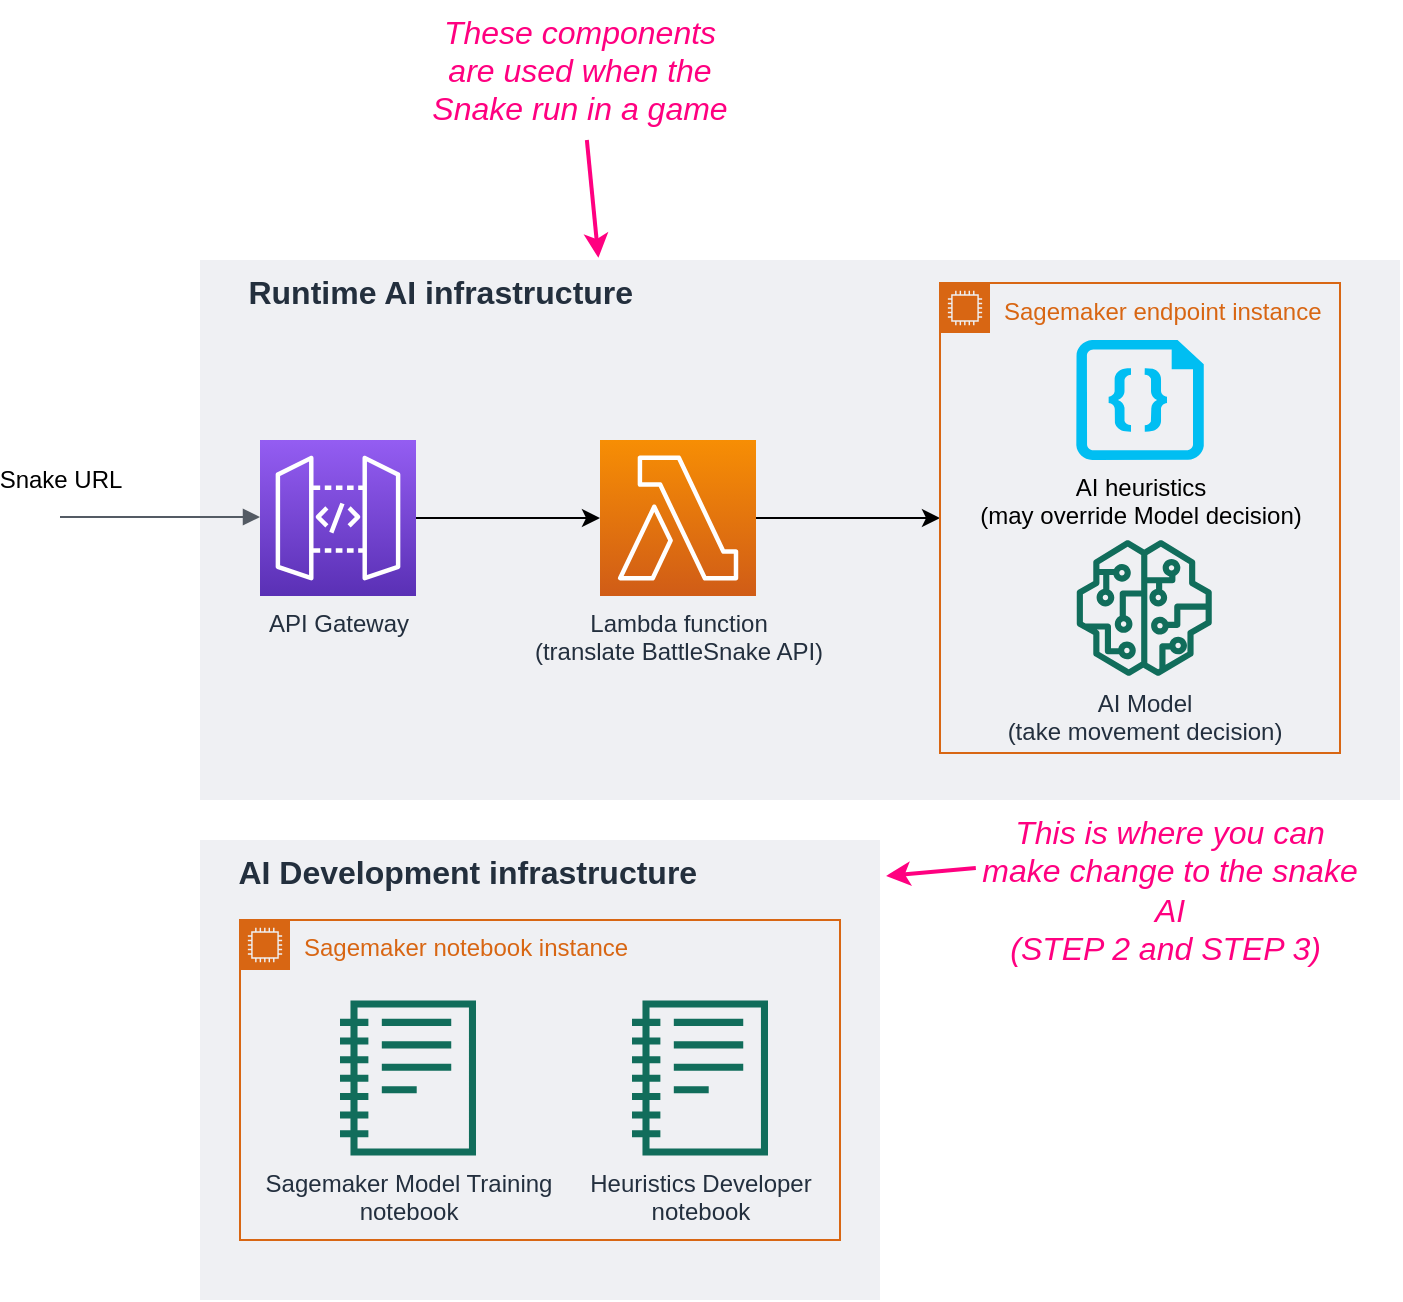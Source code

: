 <mxfile version="12.6.5" type="device"><diagram id="ZzVT74-ySy08plrz5gIh" name="Page-1"><mxGraphModel dx="742" dy="1680" grid="1" gridSize="10" guides="0" tooltips="1" connect="0" arrows="1" fold="1" page="1" pageScale="1" pageWidth="850" pageHeight="1100" math="0" shadow="0"><root><mxCell id="0"/><mxCell id="1" parent="0"/><mxCell id="iQdm61aBHo55me-ZSA1G-16" value="    AI Development infrastructure" style="fillColor=#EFF0F3;strokeColor=none;dashed=0;verticalAlign=top;fontStyle=1;fontColor=#232F3D;align=left;fontSize=16;" parent="1" vertex="1"><mxGeometry x="160" y="350" width="340" height="230" as="geometry"/></mxCell><mxCell id="iQdm61aBHo55me-ZSA1G-15" value="     Runtime AI infrastructure" style="fillColor=#EFF0F3;strokeColor=none;dashed=0;verticalAlign=top;fontStyle=1;fontColor=#232F3D;align=left;fontSize=16;" parent="1" vertex="1"><mxGeometry x="160" y="60" width="600" height="270" as="geometry"/></mxCell><mxCell id="iQdm61aBHo55me-ZSA1G-7" value="Sagemaker notebook instance" style="points=[[0,0],[0.25,0],[0.5,0],[0.75,0],[1,0],[1,0.25],[1,0.5],[1,0.75],[1,1],[0.75,1],[0.5,1],[0.25,1],[0,1],[0,0.75],[0,0.5],[0,0.25]];outlineConnect=0;gradientColor=none;html=1;whiteSpace=wrap;fontSize=12;fontStyle=0;shape=mxgraph.aws4.group;grIcon=mxgraph.aws4.group_ec2_instance_contents;strokeColor=#D86613;fillColor=none;verticalAlign=top;align=left;spacingLeft=30;fontColor=#D86613;dashed=0;" parent="1" vertex="1"><mxGeometry x="180" y="390" width="300" height="160" as="geometry"/></mxCell><mxCell id="iQdm61aBHo55me-ZSA1G-3" style="edgeStyle=orthogonalEdgeStyle;rounded=0;orthogonalLoop=1;jettySize=auto;html=1;entryX=0;entryY=0.5;entryDx=0;entryDy=0;" parent="1" source="7L7diPhrWa-rquCVVhbz-1" target="iQdm61aBHo55me-ZSA1G-1" edge="1"><mxGeometry relative="1" as="geometry"/></mxCell><mxCell id="7L7diPhrWa-rquCVVhbz-1" value="Lambda function&lt;br&gt;(translate BattleSnake API)" style="outlineConnect=0;fontColor=#232F3E;gradientColor=#F78E04;gradientDirection=north;fillColor=#D05C17;strokeColor=#ffffff;dashed=0;verticalLabelPosition=bottom;verticalAlign=top;align=center;html=1;fontSize=12;fontStyle=0;aspect=fixed;shape=mxgraph.aws4.resourceIcon;resIcon=mxgraph.aws4.lambda;" parent="1" vertex="1"><mxGeometry x="360" y="150" width="78" height="78" as="geometry"/></mxCell><mxCell id="7L7diPhrWa-rquCVVhbz-3" style="edgeStyle=orthogonalEdgeStyle;rounded=0;orthogonalLoop=1;jettySize=auto;html=1;" parent="1" source="7L7diPhrWa-rquCVVhbz-2" target="7L7diPhrWa-rquCVVhbz-1" edge="1"><mxGeometry relative="1" as="geometry"/></mxCell><mxCell id="7L7diPhrWa-rquCVVhbz-2" value="API Gateway" style="outlineConnect=0;fontColor=#232F3E;gradientColor=#945DF2;gradientDirection=north;fillColor=#5A30B5;strokeColor=#ffffff;dashed=0;verticalLabelPosition=bottom;verticalAlign=top;align=center;html=1;fontSize=12;fontStyle=0;aspect=fixed;shape=mxgraph.aws4.resourceIcon;resIcon=mxgraph.aws4.api_gateway;" parent="1" vertex="1"><mxGeometry x="190" y="150" width="78" height="78" as="geometry"/></mxCell><mxCell id="7L7diPhrWa-rquCVVhbz-4" value="" style="edgeStyle=orthogonalEdgeStyle;html=1;endArrow=block;elbow=vertical;startArrow=none;endFill=1;strokeColor=#545B64;rounded=0;" parent="1" edge="1"><mxGeometry width="100" relative="1" as="geometry"><mxPoint x="90" y="188.5" as="sourcePoint"/><mxPoint x="190" y="188.5" as="targetPoint"/></mxGeometry></mxCell><mxCell id="7L7diPhrWa-rquCVVhbz-5" value="Snake URL" style="text;html=1;align=center;verticalAlign=middle;resizable=0;points=[];labelBackgroundColor=#ffffff;" parent="7L7diPhrWa-rquCVVhbz-4" vertex="1" connectable="0"><mxGeometry x="-0.54" y="4" relative="1" as="geometry"><mxPoint x="-23" y="-14.5" as="offset"/></mxGeometry></mxCell><mxCell id="iQdm61aBHo55me-ZSA1G-1" value="Sagemaker endpoint instance" style="points=[[0,0],[0.25,0],[0.5,0],[0.75,0],[1,0],[1,0.25],[1,0.5],[1,0.75],[1,1],[0.75,1],[0.5,1],[0.25,1],[0,1],[0,0.75],[0,0.5],[0,0.25]];outlineConnect=0;gradientColor=none;html=1;whiteSpace=wrap;fontSize=12;fontStyle=0;shape=mxgraph.aws4.group;grIcon=mxgraph.aws4.group_ec2_instance_contents;strokeColor=#D86613;fillColor=none;verticalAlign=top;align=left;spacingLeft=30;fontColor=#D86613;dashed=0;" parent="1" vertex="1"><mxGeometry x="530" y="71.5" width="200" height="235" as="geometry"/></mxCell><mxCell id="iQdm61aBHo55me-ZSA1G-4" value="AI Model&lt;br&gt;(take movement decision)" style="outlineConnect=0;fontColor=#232F3E;gradientColor=none;fillColor=#116D5B;strokeColor=none;dashed=0;verticalLabelPosition=bottom;verticalAlign=top;align=center;html=1;fontSize=12;fontStyle=0;aspect=fixed;pointerEvents=1;shape=mxgraph.aws4.sagemaker_model;" parent="1" vertex="1"><mxGeometry x="598.13" y="200" width="68" height="68" as="geometry"/></mxCell><mxCell id="iQdm61aBHo55me-ZSA1G-5" value="Heuristics Developer&lt;br&gt;notebook" style="outlineConnect=0;fontColor=#232F3E;gradientColor=none;fillColor=#116D5B;strokeColor=none;dashed=0;verticalLabelPosition=bottom;verticalAlign=top;align=center;html=1;fontSize=12;fontStyle=0;aspect=fixed;pointerEvents=1;shape=mxgraph.aws4.sagemaker_notebook;" parent="1" vertex="1"><mxGeometry x="376" y="430" width="68" height="78" as="geometry"/></mxCell><mxCell id="iQdm61aBHo55me-ZSA1G-6" value="AI heuristics&lt;br&gt;(may override Model decision)" style="verticalLabelPosition=bottom;html=1;verticalAlign=top;align=center;strokeColor=none;fillColor=#00BEF2;shape=mxgraph.azure.code_file;pointerEvents=1;" parent="1" vertex="1"><mxGeometry x="598.13" y="100" width="63.75" height="60" as="geometry"/></mxCell><mxCell id="iQdm61aBHo55me-ZSA1G-8" value="Sagemaker Model Training&lt;br&gt;notebook" style="outlineConnect=0;fontColor=#232F3E;gradientColor=none;fillColor=#116D5B;strokeColor=none;dashed=0;verticalLabelPosition=bottom;verticalAlign=top;align=center;html=1;fontSize=12;fontStyle=0;aspect=fixed;pointerEvents=1;shape=mxgraph.aws4.sagemaker_notebook;" parent="1" vertex="1"><mxGeometry x="230" y="430" width="68" height="78" as="geometry"/></mxCell><mxCell id="iQdm61aBHo55me-ZSA1G-22" value="" style="edgeStyle=none;rounded=0;orthogonalLoop=1;jettySize=auto;html=1;labelBackgroundColor=none;strokeColor=#ff0080;strokeWidth=2;fontSize=16;entryX=0.332;entryY=-0.004;entryDx=0;entryDy=0;entryPerimeter=0;" parent="1" source="iQdm61aBHo55me-ZSA1G-17" target="iQdm61aBHo55me-ZSA1G-15" edge="1"><mxGeometry relative="1" as="geometry"><mxPoint x="500" y="-110" as="targetPoint"/></mxGeometry></mxCell><mxCell id="iQdm61aBHo55me-ZSA1G-17" value="These components are used when the Snake run in a game" style="text;html=1;strokeColor=none;fillColor=none;align=center;verticalAlign=middle;whiteSpace=wrap;rounded=0;fontSize=16;fontStyle=2;fontColor=#ff0080;" parent="1" vertex="1"><mxGeometry x="270" y="-70" width="160" height="70" as="geometry"/></mxCell><mxCell id="iQdm61aBHo55me-ZSA1G-18" value="&lt;font color=&quot;#ff0080&quot;&gt;This is where you can make change to the snake AI&lt;br&gt;(STEP 2 and STEP 3)&amp;nbsp;&lt;/font&gt;" style="text;html=1;strokeColor=none;fillColor=none;align=center;verticalAlign=middle;whiteSpace=wrap;rounded=0;fontSize=16;fontStyle=2" parent="1" vertex="1"><mxGeometry x="550" y="340" width="190" height="70" as="geometry"/></mxCell><mxCell id="iQdm61aBHo55me-ZSA1G-19" style="rounded=0;orthogonalLoop=1;jettySize=auto;html=1;fontSize=16;labelBackgroundColor=none;strokeColor=#ff0080;strokeWidth=2;exitX=-0.011;exitY=0.343;exitDx=0;exitDy=0;exitPerimeter=0;entryX=1.009;entryY=0.078;entryDx=0;entryDy=0;entryPerimeter=0;" parent="1" source="iQdm61aBHo55me-ZSA1G-18" target="iQdm61aBHo55me-ZSA1G-16" edge="1"><mxGeometry relative="1" as="geometry"><mxPoint x="420" y="340" as="targetPoint"/></mxGeometry></mxCell></root></mxGraphModel></diagram></mxfile>